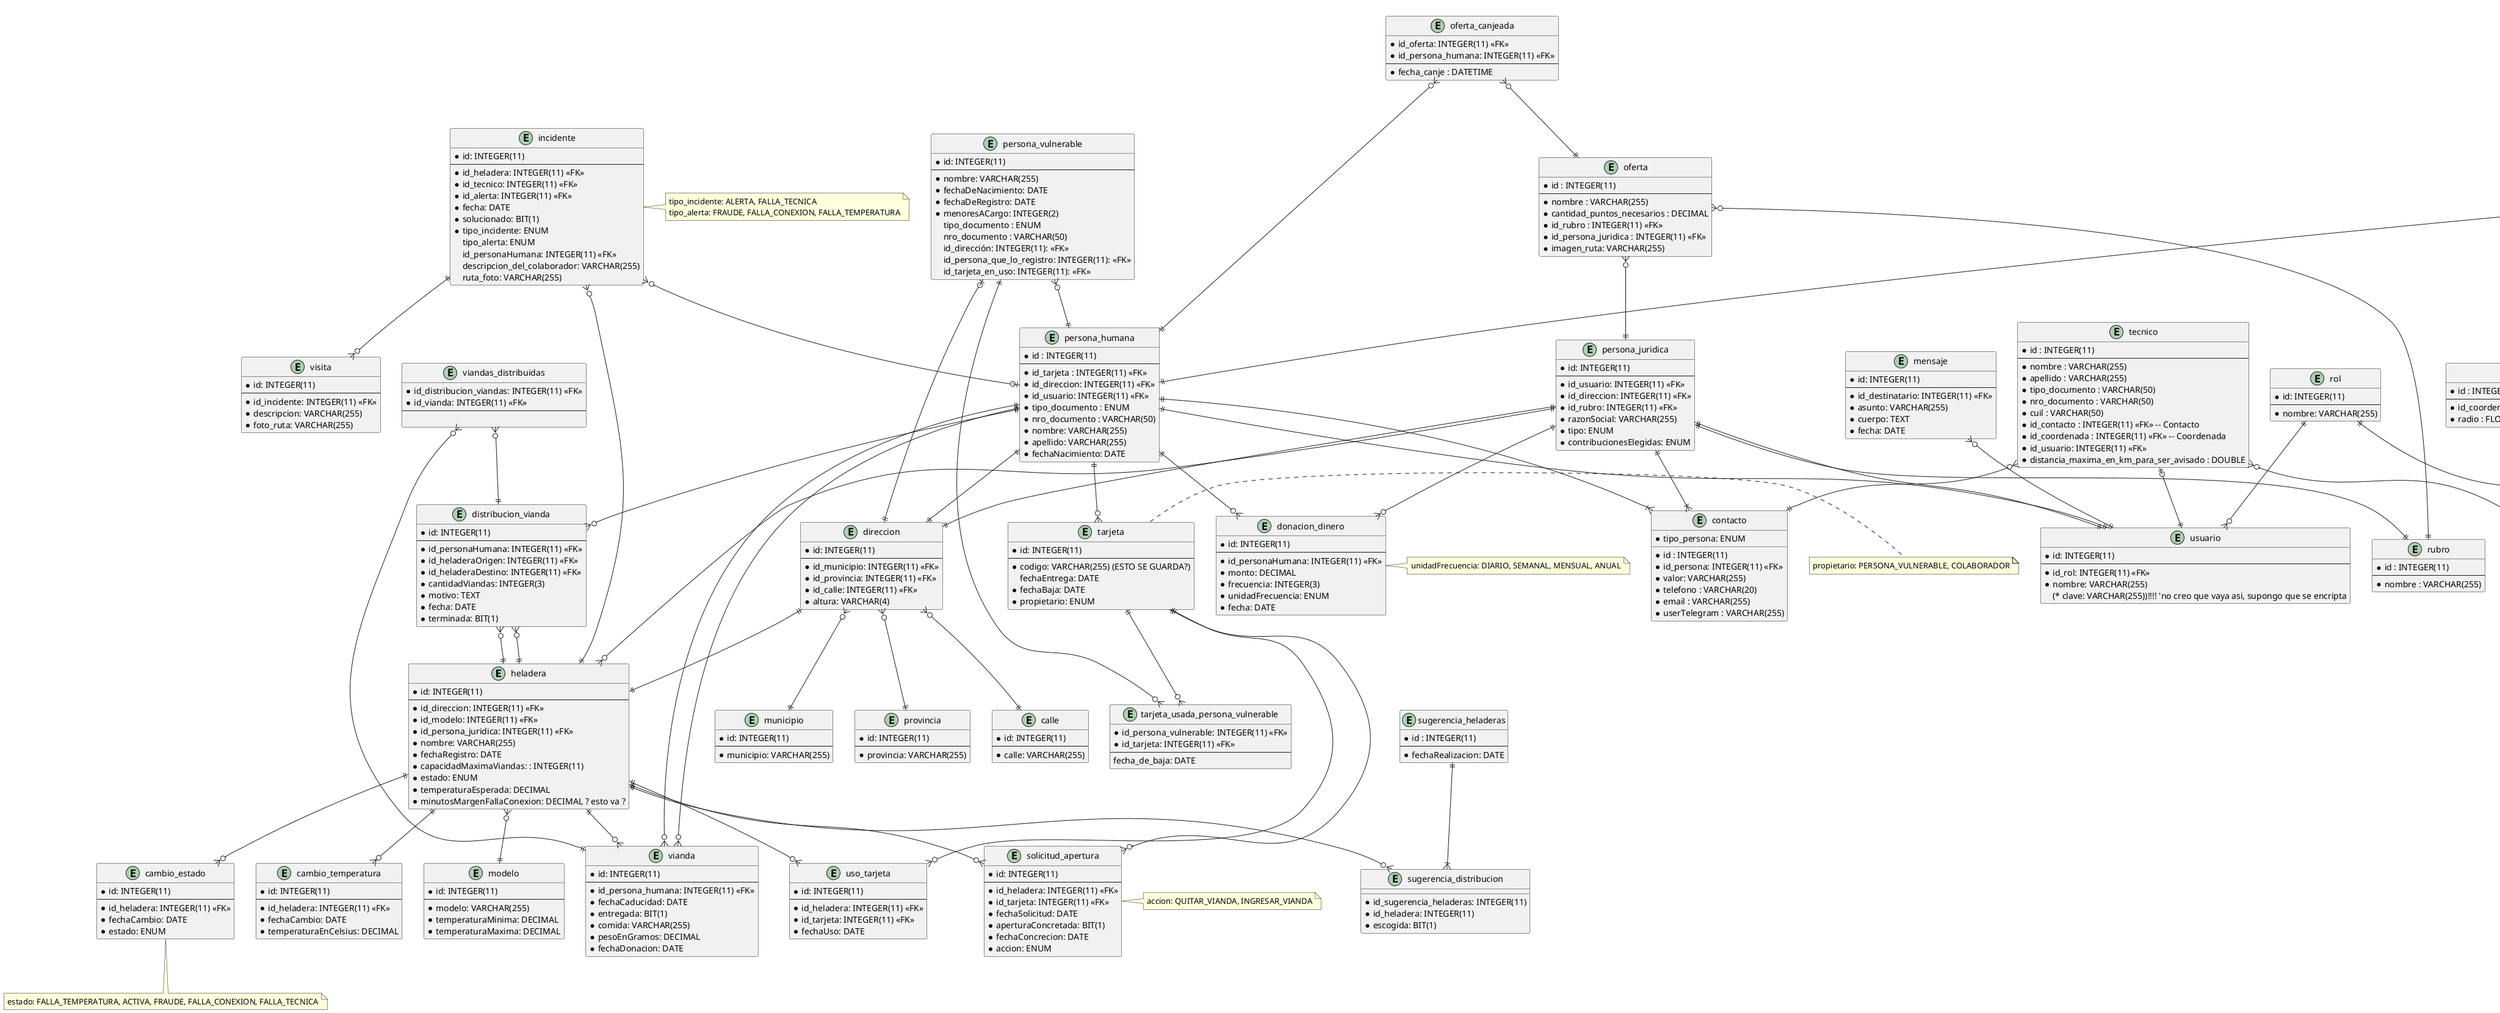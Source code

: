 @startuml diagramaEntidadRelacion.

entity heladera {
  * id: INTEGER(11)
  --
  * id_direccion: INTEGER(11) <<FK>>
  * id_modelo: INTEGER(11) <<FK>>
  * id_persona_juridica: INTEGER(11) <<FK>>
  * nombre: VARCHAR(255)
  * fechaRegistro: DATE
  * capacidadMaximaViandas: : INTEGER(11)
  * estado: ENUM
  * temperaturaEsperada: DECIMAL
  * minutosMargenFallaConexion: DECIMAL ? esto va ?
}

entity modelo {
 * id: INTEGER(11)
 --
 * modelo: VARCHAR(255)
 * temperaturaMinima: DECIMAL
 * temperaturaMaxima: DECIMAL
}

entity cambio_estado {
 * id: INTEGER(11)
 --
 * id_heladera: INTEGER(11) <<FK>>
 * fechaCambio: DATE
 * estado: ENUM
}

note bottom
estado: FALLA_TEMPERATURA, ACTIVA, FRAUDE, FALLA_CONEXION, FALLA_TECNICA
end note

entity cambio_temperatura {
 * id: INTEGER(11)
 --
 * id_heladera: INTEGER(11) <<FK>>
 * fechaCambio: DATE
 * temperaturaEnCelsius: DECIMAL
}

entity solicitud_apertura {
 * id: INTEGER(11)
 --
 * id_heladera: INTEGER(11) <<FK>>
 * id_tarjeta: INTEGER(11) <<FK>>
 * fechaSolicitud: DATE
 * aperturaConcretada: BIT(1)
 * fechaConcrecion: DATE
 * accion: ENUM
}
note right
accion: QUITAR_VIANDA, INGRESAR_VIANDA
end note

'TODO: REVISAR si La persona humana tiene la FK de tarjeta o la tarjeta tiene la FK de la persona?
'TODO cómo diferenciar si la persona humana ya entregó la tarjeta a la persona vulnerable o la sigue teniendo en posesión
'TODO se podrían separar los dos tipos de tarjeta en dos entidades (nivel dominio también)?
entity tarjeta {
 * id: INTEGER(11)
 --
 * codigo: VARCHAR(255) (ESTO SE GUARDA?)
 ' TODO lo de arriba
 fechaEntrega: DATE
 * fechaBaja: DATE
 * propietario: ENUM
}
note right
propietario: PERSONA_VULNERABLE, COLABORADOR
end note

entity uso_tarjeta {
 * id: INTEGER(11)
 --
 * id_heladera: INTEGER(11) <<FK>>
 * id_tarjeta: INTEGER(11) <<FK>>
 * fechaUso: DATE
}

entity direccion {
 * id: INTEGER(11)
 --
 * id_municipio: INTEGER(11) <<FK>>
 * id_provincia: INTEGER(11) <<FK>>
 * id_calle: INTEGER(11) <<FK>>
 * altura: VARCHAR(4)
}

entity calle {
 * id: INTEGER(11)
 --
 * calle: VARCHAR(255)
}

entity municipio {
 * id: INTEGER(11)
 --
 * municipio: VARCHAR(255)
}

entity provincia {
 * id: INTEGER(11)
 --
 * provincia: VARCHAR(255)
}

entity vianda {
 * id: INTEGER(11)
 --
 * id_persona_humana: INTEGER(11) <<FK>>
 * fechaCaducidad: DATE
 * entregada: BIT(1)
 * comida: VARCHAR(255)
 * pesoEnGramos: DECIMAL
 * fechaDonacion: DATE
}

entity persona_vulnerable {
 *id: INTEGER(11)
 --
 *nombre: VARCHAR(255)
 *fechaDeNacimiento: DATE
 *fechaDeRegistro: DATE
 *menoresACargo: INTEGER(2)
 tipo_documento : ENUM
 nro_documento : VARCHAR(50)
 id_dirección: INTEGER(11): <<FK>>
 id_persona_que_lo_registro: INTEGER(11): <<FK>>
 id_tarjeta_en_uso: INTEGER(11): <<FK>>
}

entity tarjeta_usada_persona_vulnerable {
 *id_persona_vulnerable: INTEGER(11) <<FK>>
 *id_tarjeta: INTEGER(11) <<FK>>
 --
 fecha_de_baja: DATE
}

entity persona_humana {
  * id : INTEGER(11)
  --
  * id_tarjeta : INTEGER(11) <<FK>>
  * id_direccion: INTEGER(11) <<FK>>
  * id_usuario: INTEGER(11) <<FK>>
  * tipo_documento : ENUM
  * nro_documento : VARCHAR(50)
  * nombre: VARCHAR(255)
  * apellido: VARCHAR(255)
  * fechaNacimiento: DATE
  ' TODO: Definir contribuciones elegidas
  ' ONETOMANY contribucionesElegidas: Set<FormasContribucionHumanas> TODO: cómo haremos esto? es una pregunta y respuesta? cómo lo identificamos?
  ' ONETOMANY ofertasCanjeadas: Set<OfertaCanjeada>
  ' ONETOMANY formulario: List<Respuesta>
}
'TODO agregar tabla similar a la de tarjetas-personas_vulnerables porque el colaborador puede tener varias tarjetas

entity respuesta{
  *id: INTEGER(11) <<FK>>
  --
  *id_pregunta: INTEGER(11) <<FK>>
  *id_personaHumana: INTEGER(11) <<FK>>
  *respuesta_libre: TEXT
}

entity opcion_respuesta{
 * id_respuesta: INTEGER(11) <<FK>>
 * id_opcion: INTEGER(11) <<FK>>
 --
}

entity pregunta{
 * id : INTEGER(11) <<FK>>
 --
 * tipo: ENUM
 * campo: TEXT
 * activa: BIT(1)
 * opciones: Set<String>
}

entity opcion_pregunta{
 * id_pregunta: INTEGER(11) <<FK>>
 * id_opcion: INTEGER(11) <<FK>>
 --
}

entity opcion{
 * id : INTEGER(11)
 --
 * campo : VARCHAR(100)
}

entity distribucion_vianda {
 * id: INTEGER(11)
 --
 * id_personaHumana: INTEGER(11) <<FK>>
 * id_heladeraOrigen: INTEGER(11) <<FK>>
 * id_heladeraDestino: INTEGER(11) <<FK>>
 * cantidadViandas: INTEGER(3)
 * motivo: TEXT
 * fecha: DATE
 * terminada: BIT(1)
 ' MANYTOMANY viandasAMover: List<Vianda>
}

entity viandas_distribuidas {
 * id_distribucion_viandas: INTEGER(11) <<FK>>
 * id_vianda: INTEGER(11) <<FK>>
 --

}

entity donacion_dinero{
 * id: INTEGER(11)
 --
 * id_personaHumana: INTEGER(11) <<FK>>
 * monto: DECIMAL
 * frecuencia: INTEGER(3)
 * unidadFrecuencia: ENUM
 * fecha: DATE
}

note right
unidadFrecuencia: DIARIO, SEMANAL, MENSUAL, ANUAL
end note

entity persona_juridica {
 * id: INTEGER(11)
 --
 * id_usuario: INTEGER(11) <<FK>>
 * id_direccion: INTEGER(11) <<FK>>
 * id_rubro: INTEGER(11) <<FK>>
' * contacto: Contacto
 * razonSocial: VARCHAR(255)
 * tipo: ENUM
 * contribucionesElegidas: ENUM
' TODO: Definir contribuciones elegidas
' * ofertasCanjeadas: Set<OfertaCanjeada> ??
}

entity oferta_canjeada {
  *id_oferta: INTEGER(11) <<FK>>
  *id_persona_humana: INTEGER(11) <<FK>>
  --
  * fecha_canje : DATETIME
}

entity oferta {
  * id : INTEGER(11)
  --
  * nombre : VARCHAR(255)
  * cantidad_puntos_necesarios : DECIMAL
  * id_rubro : INTEGER(11) <<FK>>
  * id_persona_juridica : INTEGER(11) <<FK>>
  * imagen_ruta: VARCHAR(255)
}

entity rubro {
  * id : INTEGER(11)
  --
  * nombre : VARCHAR(255)
}

entity incidente {
 * id: INTEGER(11)
 --
 * id_heladera: INTEGER(11) <<FK>>
 * id_tecnico: INTEGER(11) <<FK>>
 * id_alerta: INTEGER(11) <<FK>>
 * fecha: DATE
 * solucionado: BIT(1)
 * tipo_incidente: ENUM
 tipo_alerta: ENUM
 id_personaHumana: INTEGER(11) <<FK>>
 descripcion_del_colaborador: VARCHAR(255)
 ruta_foto: VARCHAR(255)
}

note right
tipo_incidente: ALERTA, FALLA_TECNICA
tipo_alerta: FRAUDE, FALLA_CONEXION, FALLA_TEMPERATURA
end note

entity visita {
 * id: INTEGER(11)
 --
 * id_incidente: INTEGER(11) <<FK>>
 * descripcion: VARCHAR(255)
 * foto_ruta: VARCHAR(255)
}

entity mensaje {
 * id: INTEGER(11)
 --
 * id_destinatario: INTEGER(11) <<FK>>
 * asunto: VARCHAR(255)
 * cuerpo: TEXT
 * fecha: DATE
}

entity usuario {
 * id: INTEGER(11)
 --
 * id_rol: INTEGER(11) <<FK>>
 * nombre: VARCHAR(255)
 (* clave: VARCHAR(255))!!!! 'no creo que vaya asi, supongo que se encripta
 'TODO arriba
}

entity rol {
 * id: INTEGER(11)
 --
 * nombre: VARCHAR(255)
}

entity rol_permiso {
 * id_rol: INTEGER(11) <<FK>>
 * id_permiso: INTEGER(11) <<FK>>
 --
}

entity permiso {
 * id: INTEGER(11)
 --
 * nombre: VARCHAR(255)
}

entity tecnico {
  * id : INTEGER(11)
  --
  * nombre : VARCHAR(255)
  * apellido : VARCHAR(255)
  * tipo_documento : VARCHAR(50)
  * nro_documento : VARCHAR(50)
  * cuil : VARCHAR(50)
  * id_contacto : INTEGER(11) <<FK>> -- Contacto
  * id_coordenada : INTEGER(11) <<FK>> -- Coordenada
  * id_usuario: INTEGER(11) <<FK>>
  * distancia_maxima_en_km_para_ser_avisado : DOUBLE
  'TODO la distancia máxima es igual para todos los técnicos?
}

entity contacto {
    * id : INTEGER(11)
    * id_persona: INTEGER(11) <<FK>>
    * tipo_persona: ENUM
    * valor: VARCHAR(255)
    * telefono : VARCHAR(20)
    * email : VARCHAR(255)
    * userTelegram : VARCHAR(255)
    'TODO cómo diferenciar wpp, telegram, etc. porque necesitan distintos datos
}

entity coordenada {
 * id: INTEGER(11)
 --
 * latitud : DOUBLE
 * longitud : DOUBLE
}

entity area {
 * id : INTEGER(11)
 --
 * id_coordenada : INTEGER(11) <<FK>> -- Coordenada
 * radio : FLOAT
}
'TODO el area se usa?

entity sugerencia_heladeras {
 * id : INTEGER(11)
 --
 * fechaRealizacion: DATE
}
' TODO: COMPLETAR con relación a incidente o lo que corresponda
entity sugerencia_distribucion {
 * id_sugerencia_heladeras: INTEGER(11)
 * id_heladera: INTEGER(11)
 * escogida: BIT(1)
}

tecnico }o--|| contacto
tecnico }o--|| coordenada
tecnico |o--|| usuario
area }o--|| coordenada

heladera ||--o{ vianda
heladera ||--o{ cambio_estado
heladera ||--o{ cambio_temperatura
heladera ||--o{ solicitud_apertura
heladera ||-u-|| direccion
heladera ||--o{ uso_tarjeta
heladera }o--|| modelo

direccion }o--|| municipio
direccion }o--|| provincia
direccion }o--|| calle

tarjeta ||--o{ uso_tarjeta
tarjeta ||--o{ solicitud_apertura

persona_humana ||--o{ distribucion_vianda
persona_humana ||--o{ donacion_dinero
persona_juridica ||--o{ donacion_dinero
persona_humana ||--o{ vianda
persona_humana ||--|| direccion
persona_humana ||--o{ tarjeta
persona_humana ||--o{ vianda

persona_vulnerable |o--|| direccion
persona_vulnerable }o--|| persona_humana
persona_vulnerable ||--o{ tarjeta_usada_persona_vulnerable
tarjeta ||--o{ tarjeta_usada_persona_vulnerable

incidente ||--o{ visita
incidente }o--|| heladera
incidente }o--o| persona_humana

oferta }o--|| rubro
oferta_canjeada }o--|| oferta
oferta_canjeada }o--|| persona_humana
oferta }o--|| persona_juridica

respuesta ||--o{ opcion_respuesta
opcion ||--o{ opcion_respuesta
pregunta ||--o{ respuesta
pregunta ||--o{ opcion_pregunta
opcion ||--o{ opcion_pregunta
respuesta }o--|| persona_humana

rol ||--|{ rol_permiso
permiso ||--|{ rol_permiso
rol ||--o{ usuario

persona_humana ||--|| usuario

mensaje }o--|| usuario

sugerencia_heladeras ||--|{ sugerencia_distribucion
heladera ||--o{ sugerencia_distribucion

'heladera origen
distribucion_vianda }o--|| heladera
'heladera destino
distribucion_vianda }o--|| heladera

viandas_distribuidas }o--|| distribucion_vianda
viandas_distribuidas }o--|| vianda

persona_juridica ||--|| usuario
persona_juridica ||--|| direccion
persona_juridica ||--|| rubro
persona_juridica ||--o{ heladera
persona_juridica ||--|{ contacto

persona_humana ||--|{ contacto
'TODO esta relación y la de contacto y persona juridica es cuestionable, quizás se podría hacer de una mejor manera
'TODO falta agregar tema suscripciones
@enduml


